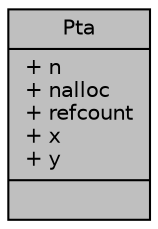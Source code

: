 digraph "Pta"
{
 // LATEX_PDF_SIZE
  edge [fontname="Helvetica",fontsize="10",labelfontname="Helvetica",labelfontsize="10"];
  node [fontname="Helvetica",fontsize="10",shape=record];
  Node1 [label="{Pta\n|+ n\l+ nalloc\l+ refcount\l+ x\l+ y\l|}",height=0.2,width=0.4,color="black", fillcolor="grey75", style="filled", fontcolor="black",tooltip=" "];
}
